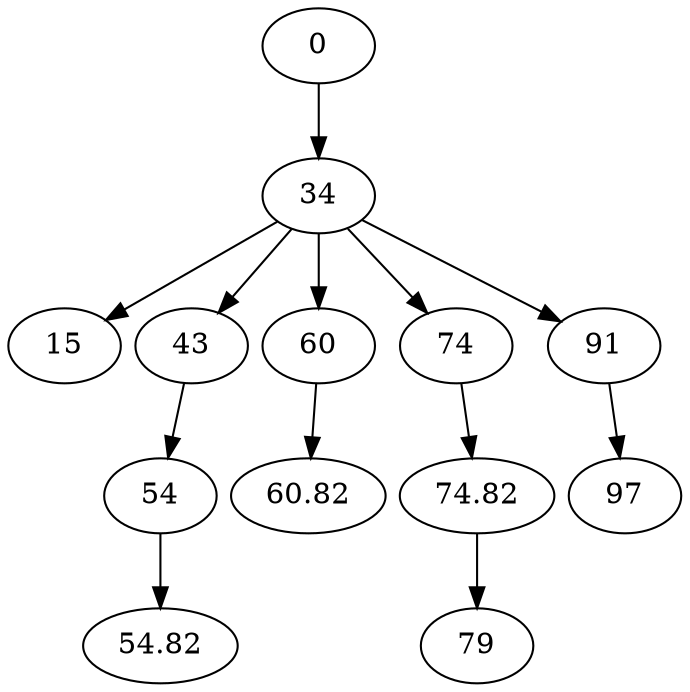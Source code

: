 digraph tree
{
	size="7.5,10"; 
	ratio=auto;
	node [fixedsize=false]; 
	nodesep=0.1;
	0 [label="0"];
	2 [label="34"];
	0 -> { 2; };
	1 [label="15"];
	2 [label="34"];
	1 [label="15"];
	3 [label="43"];
	5 [label="60"];
	6 [label="74"];
	11 [label="91"];
	2 -> { 1; 3; 5; 6; 11; };
	3 [label="43"];
	4 [label="54"];
	3 -> { 4; };
	4 [label="54"];
	8 [label="54.82"];
	4 -> { 8; };
	5 [label="60"];
	10 [label="60.82"];
	5 -> { 10; };
	6 [label="74"];
	9 [label="74.82"];
	6 -> { 9; };
	7 [label="79"];
	8 [label="54.82"];
	9 [label="74.82"];
	7 [label="79"];
	9 -> { 7; };
	10 [label="60.82"];
	11 [label="91"];
	12 [label="97"];
	11 -> { 12; };
	12 [label="97"];
}

